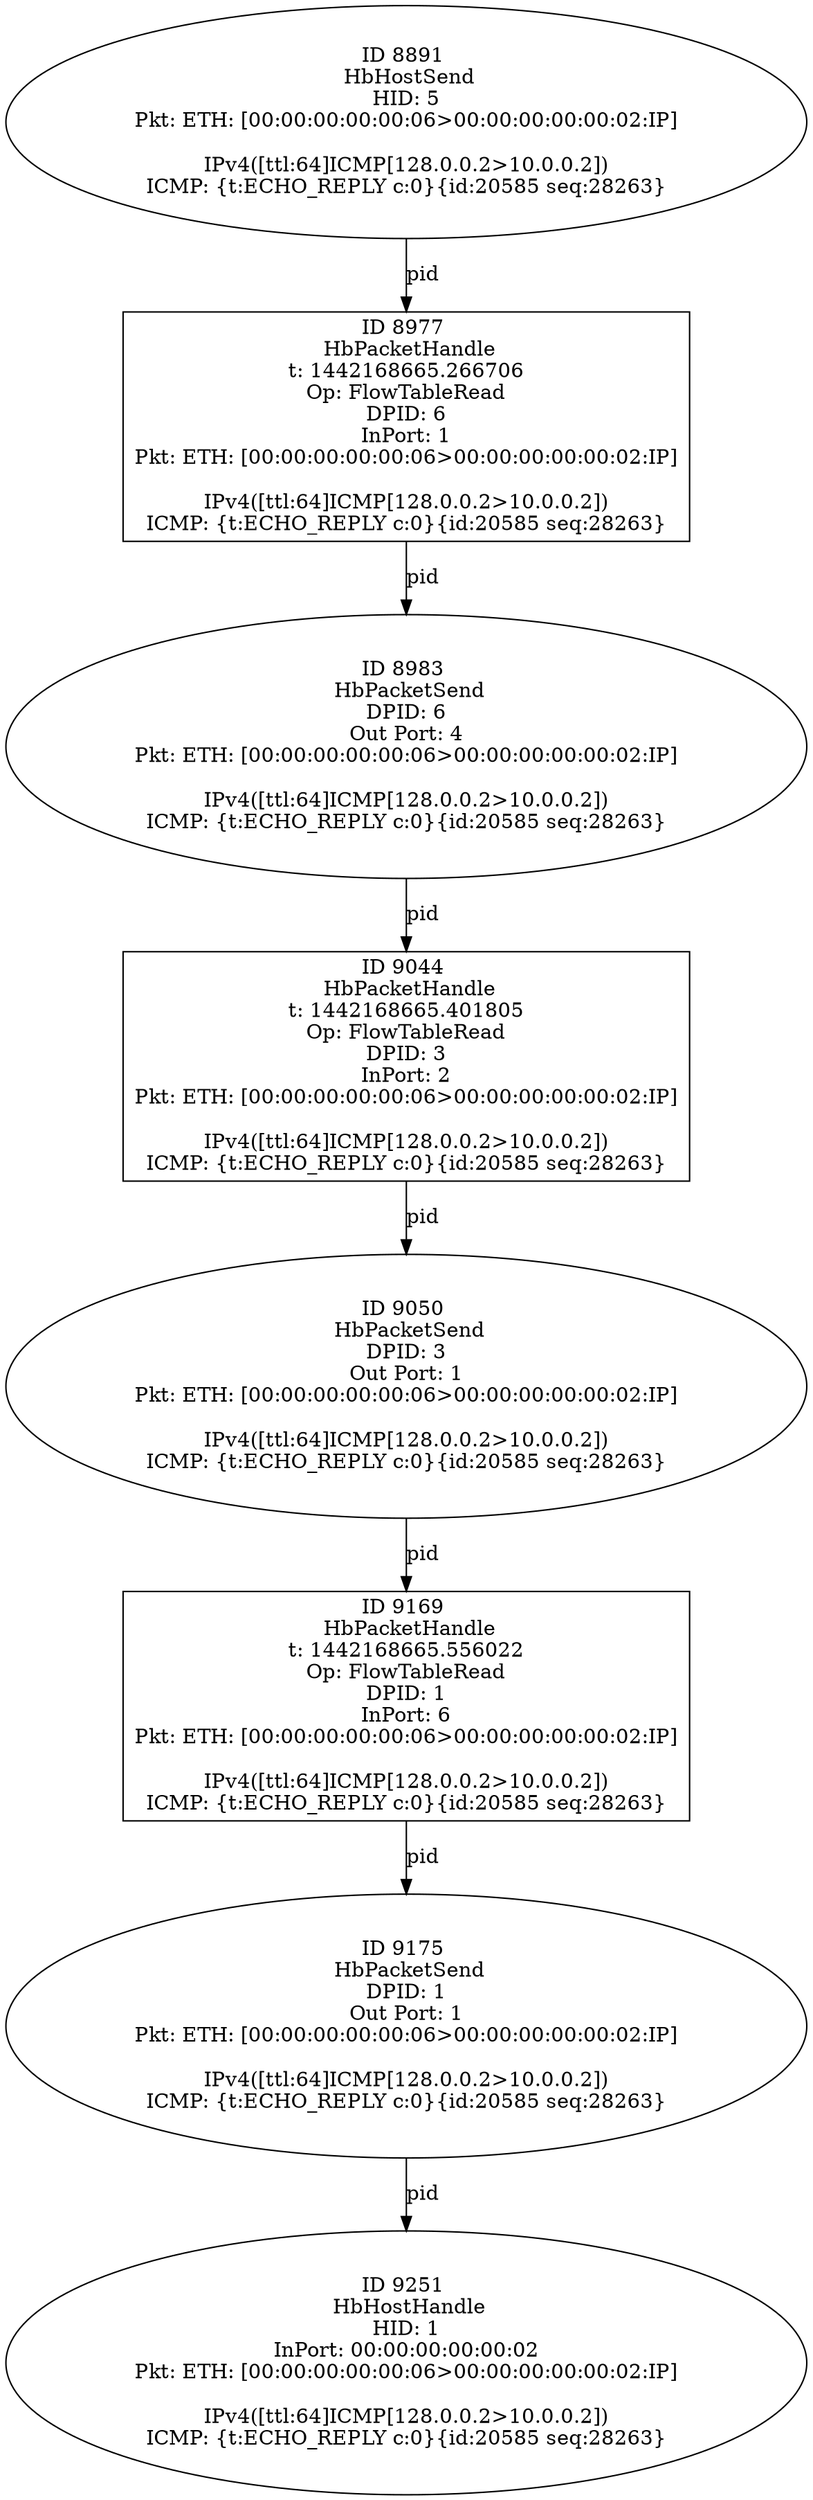 strict digraph G {
9251 [shape=oval, event=<hb_events.HbHostHandle object at 0x10c243290>, label="ID 9251 
 HbHostHandle
HID: 1
InPort: 00:00:00:00:00:02
Pkt: ETH: [00:00:00:00:00:06>00:00:00:00:00:02:IP]

IPv4([ttl:64]ICMP[128.0.0.2>10.0.0.2])
ICMP: {t:ECHO_REPLY c:0}{id:20585 seq:28263}"];
9169 [shape=box, event=<hb_events.HbPacketHandle object at 0x10c1fa6d0>, label="ID 9169 
 HbPacketHandle
t: 1442168665.556022
Op: FlowTableRead
DPID: 1
InPort: 6
Pkt: ETH: [00:00:00:00:00:06>00:00:00:00:00:02:IP]

IPv4([ttl:64]ICMP[128.0.0.2>10.0.0.2])
ICMP: {t:ECHO_REPLY c:0}{id:20585 seq:28263}"];
9175 [shape=oval, event=<hb_events.HbPacketSend object at 0x10c203f50>, label="ID 9175 
 HbPacketSend
DPID: 1
Out Port: 1
Pkt: ETH: [00:00:00:00:00:06>00:00:00:00:00:02:IP]

IPv4([ttl:64]ICMP[128.0.0.2>10.0.0.2])
ICMP: {t:ECHO_REPLY c:0}{id:20585 seq:28263}"];
8977 [shape=box, event=<hb_events.HbPacketHandle object at 0x10c15dd10>, label="ID 8977 
 HbPacketHandle
t: 1442168665.266706
Op: FlowTableRead
DPID: 6
InPort: 1
Pkt: ETH: [00:00:00:00:00:06>00:00:00:00:00:02:IP]

IPv4([ttl:64]ICMP[128.0.0.2>10.0.0.2])
ICMP: {t:ECHO_REPLY c:0}{id:20585 seq:28263}"];
9044 [shape=box, event=<hb_events.HbPacketHandle object at 0x10c191cd0>, label="ID 9044 
 HbPacketHandle
t: 1442168665.401805
Op: FlowTableRead
DPID: 3
InPort: 2
Pkt: ETH: [00:00:00:00:00:06>00:00:00:00:00:02:IP]

IPv4([ttl:64]ICMP[128.0.0.2>10.0.0.2])
ICMP: {t:ECHO_REPLY c:0}{id:20585 seq:28263}"];
8983 [shape=oval, event=<hb_events.HbPacketSend object at 0x10c166d90>, label="ID 8983 
 HbPacketSend
DPID: 6
Out Port: 4
Pkt: ETH: [00:00:00:00:00:06>00:00:00:00:00:02:IP]

IPv4([ttl:64]ICMP[128.0.0.2>10.0.0.2])
ICMP: {t:ECHO_REPLY c:0}{id:20585 seq:28263}"];
9050 [shape=oval, event=<hb_events.HbPacketSend object at 0x10c199450>, label="ID 9050 
 HbPacketSend
DPID: 3
Out Port: 1
Pkt: ETH: [00:00:00:00:00:06>00:00:00:00:00:02:IP]

IPv4([ttl:64]ICMP[128.0.0.2>10.0.0.2])
ICMP: {t:ECHO_REPLY c:0}{id:20585 seq:28263}"];
8891 [shape=oval, event=<hb_events.HbHostSend object at 0x10c116650>, label="ID 8891 
 HbHostSend
HID: 5
Pkt: ETH: [00:00:00:00:00:06>00:00:00:00:00:02:IP]

IPv4([ttl:64]ICMP[128.0.0.2>10.0.0.2])
ICMP: {t:ECHO_REPLY c:0}{id:20585 seq:28263}"];
8977 -> 8983  [rel=pid, label=pid];
9175 -> 9251  [rel=pid, label=pid];
9169 -> 9175  [rel=pid, label=pid];
9044 -> 9050  [rel=pid, label=pid];
8983 -> 9044  [rel=pid, label=pid];
9050 -> 9169  [rel=pid, label=pid];
8891 -> 8977  [rel=pid, label=pid];
}
